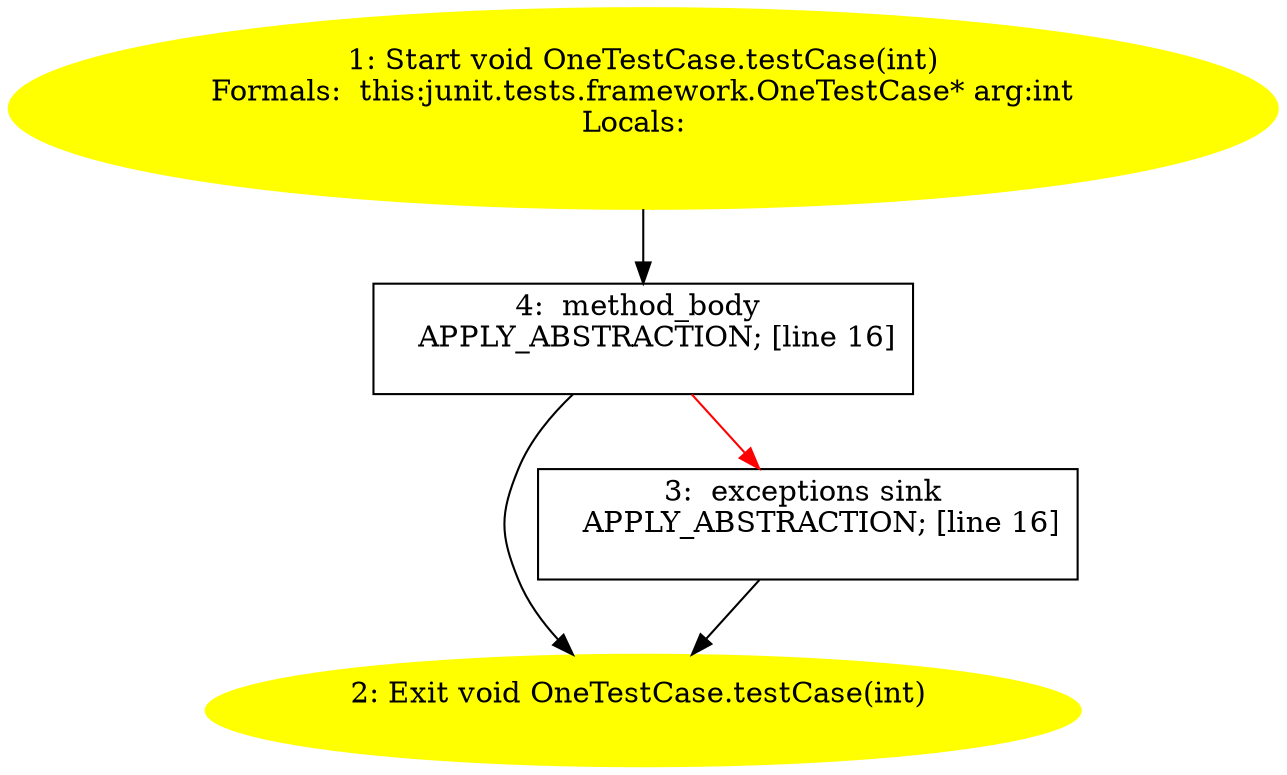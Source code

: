 /* @generated */
digraph cfg {
"junit.tests.framework.OneTestCase.testCase(int):void.8b05f6e7ea600a0e764a26dd226355d6_1" [label="1: Start void OneTestCase.testCase(int)\nFormals:  this:junit.tests.framework.OneTestCase* arg:int\nLocals:  \n  " color=yellow style=filled]
	

	 "junit.tests.framework.OneTestCase.testCase(int):void.8b05f6e7ea600a0e764a26dd226355d6_1" -> "junit.tests.framework.OneTestCase.testCase(int):void.8b05f6e7ea600a0e764a26dd226355d6_4" ;
"junit.tests.framework.OneTestCase.testCase(int):void.8b05f6e7ea600a0e764a26dd226355d6_2" [label="2: Exit void OneTestCase.testCase(int) \n  " color=yellow style=filled]
	

"junit.tests.framework.OneTestCase.testCase(int):void.8b05f6e7ea600a0e764a26dd226355d6_3" [label="3:  exceptions sink \n   APPLY_ABSTRACTION; [line 16]\n " shape="box"]
	

	 "junit.tests.framework.OneTestCase.testCase(int):void.8b05f6e7ea600a0e764a26dd226355d6_3" -> "junit.tests.framework.OneTestCase.testCase(int):void.8b05f6e7ea600a0e764a26dd226355d6_2" ;
"junit.tests.framework.OneTestCase.testCase(int):void.8b05f6e7ea600a0e764a26dd226355d6_4" [label="4:  method_body \n   APPLY_ABSTRACTION; [line 16]\n " shape="box"]
	

	 "junit.tests.framework.OneTestCase.testCase(int):void.8b05f6e7ea600a0e764a26dd226355d6_4" -> "junit.tests.framework.OneTestCase.testCase(int):void.8b05f6e7ea600a0e764a26dd226355d6_2" ;
	 "junit.tests.framework.OneTestCase.testCase(int):void.8b05f6e7ea600a0e764a26dd226355d6_4" -> "junit.tests.framework.OneTestCase.testCase(int):void.8b05f6e7ea600a0e764a26dd226355d6_3" [color="red" ];
}
